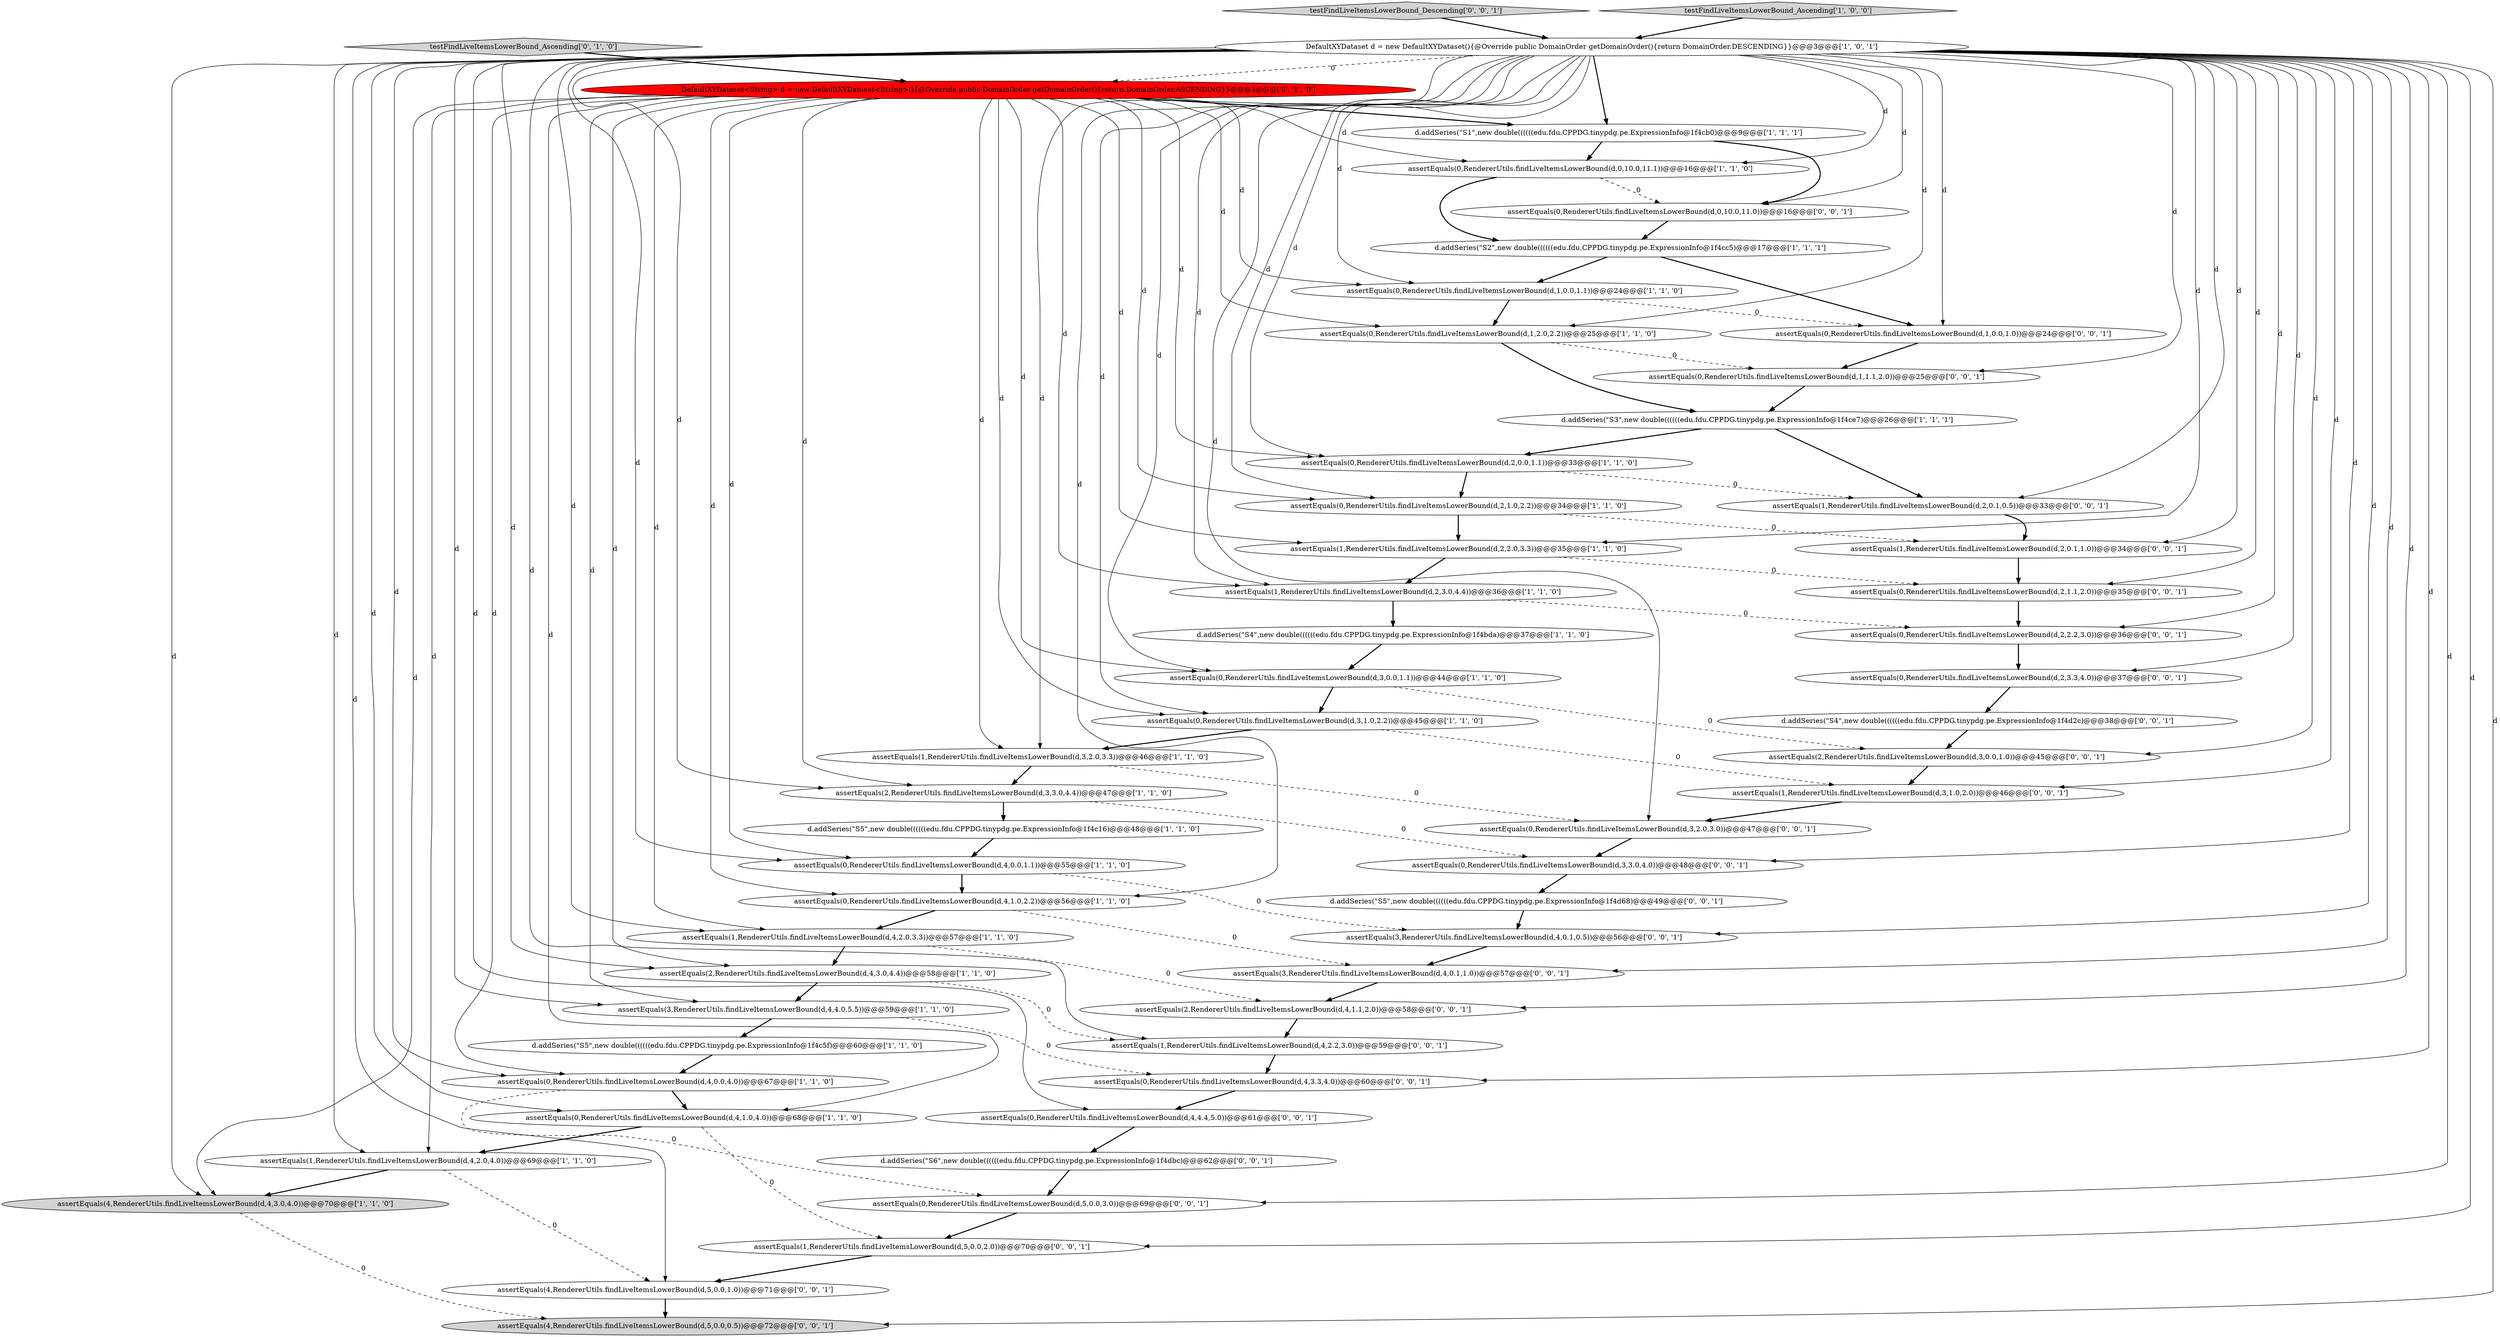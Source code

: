 digraph {
53 [style = filled, label = "assertEquals(0,RendererUtils.findLiveItemsLowerBound(d,4,4.4,5.0))@@@61@@@['0', '0', '1']", fillcolor = white, shape = ellipse image = "AAA0AAABBB3BBB"];
30 [style = filled, label = "assertEquals(0,RendererUtils.findLiveItemsLowerBound(d,2,3.3,4.0))@@@37@@@['0', '0', '1']", fillcolor = white, shape = ellipse image = "AAA0AAABBB3BBB"];
21 [style = filled, label = "assertEquals(1,RendererUtils.findLiveItemsLowerBound(d,2,3.0,4.4))@@@36@@@['1', '1', '0']", fillcolor = white, shape = ellipse image = "AAA0AAABBB1BBB"];
35 [style = filled, label = "assertEquals(0,RendererUtils.findLiveItemsLowerBound(d,5,0.0,3.0))@@@69@@@['0', '0', '1']", fillcolor = white, shape = ellipse image = "AAA0AAABBB3BBB"];
40 [style = filled, label = "assertEquals(0,RendererUtils.findLiveItemsLowerBound(d,2,2.2,3.0))@@@36@@@['0', '0', '1']", fillcolor = white, shape = ellipse image = "AAA0AAABBB3BBB"];
54 [style = filled, label = "assertEquals(2,RendererUtils.findLiveItemsLowerBound(d,4,1.1,2.0))@@@58@@@['0', '0', '1']", fillcolor = white, shape = ellipse image = "AAA0AAABBB3BBB"];
50 [style = filled, label = "assertEquals(4,RendererUtils.findLiveItemsLowerBound(d,5,0.0,1.0))@@@71@@@['0', '0', '1']", fillcolor = white, shape = ellipse image = "AAA0AAABBB3BBB"];
45 [style = filled, label = "testFindLiveItemsLowerBound_Descending['0', '0', '1']", fillcolor = lightgray, shape = diamond image = "AAA0AAABBB3BBB"];
41 [style = filled, label = "assertEquals(1,RendererUtils.findLiveItemsLowerBound(d,5,0.0,2.0))@@@70@@@['0', '0', '1']", fillcolor = white, shape = ellipse image = "AAA0AAABBB3BBB"];
9 [style = filled, label = "DefaultXYDataset d = new DefaultXYDataset(){@Override public DomainOrder getDomainOrder(){return DomainOrder.DESCENDING}}@@@3@@@['1', '0', '1']", fillcolor = white, shape = ellipse image = "AAA0AAABBB1BBB"];
32 [style = filled, label = "assertEquals(3,RendererUtils.findLiveItemsLowerBound(d,4,0.1,1.0))@@@57@@@['0', '0', '1']", fillcolor = white, shape = ellipse image = "AAA0AAABBB3BBB"];
55 [style = filled, label = "assertEquals(0,RendererUtils.findLiveItemsLowerBound(d,1,1.1,2.0))@@@25@@@['0', '0', '1']", fillcolor = white, shape = ellipse image = "AAA0AAABBB3BBB"];
48 [style = filled, label = "d.addSeries(\"S4\",new double((((((edu.fdu.CPPDG.tinypdg.pe.ExpressionInfo@1f4d2c)@@@38@@@['0', '0', '1']", fillcolor = white, shape = ellipse image = "AAA0AAABBB3BBB"];
49 [style = filled, label = "assertEquals(3,RendererUtils.findLiveItemsLowerBound(d,4,0.1,0.5))@@@56@@@['0', '0', '1']", fillcolor = white, shape = ellipse image = "AAA0AAABBB3BBB"];
8 [style = filled, label = "testFindLiveItemsLowerBound_Ascending['1', '0', '0']", fillcolor = lightgray, shape = diamond image = "AAA0AAABBB1BBB"];
2 [style = filled, label = "assertEquals(1,RendererUtils.findLiveItemsLowerBound(d,2,2.0,3.3))@@@35@@@['1', '1', '0']", fillcolor = white, shape = ellipse image = "AAA0AAABBB1BBB"];
37 [style = filled, label = "assertEquals(4,RendererUtils.findLiveItemsLowerBound(d,5,0.0,0.5))@@@72@@@['0', '0', '1']", fillcolor = lightgray, shape = ellipse image = "AAA0AAABBB3BBB"];
23 [style = filled, label = "assertEquals(0,RendererUtils.findLiveItemsLowerBound(d,3,1.0,2.2))@@@45@@@['1', '1', '0']", fillcolor = white, shape = ellipse image = "AAA0AAABBB1BBB"];
38 [style = filled, label = "assertEquals(0,RendererUtils.findLiveItemsLowerBound(d,4,3.3,4.0))@@@60@@@['0', '0', '1']", fillcolor = white, shape = ellipse image = "AAA0AAABBB3BBB"];
14 [style = filled, label = "assertEquals(0,RendererUtils.findLiveItemsLowerBound(d,4,1.0,4.0))@@@68@@@['1', '1', '0']", fillcolor = white, shape = ellipse image = "AAA0AAABBB1BBB"];
18 [style = filled, label = "assertEquals(0,RendererUtils.findLiveItemsLowerBound(d,2,1.0,2.2))@@@34@@@['1', '1', '0']", fillcolor = white, shape = ellipse image = "AAA0AAABBB1BBB"];
52 [style = filled, label = "assertEquals(1,RendererUtils.findLiveItemsLowerBound(d,3,1.0,2.0))@@@46@@@['0', '0', '1']", fillcolor = white, shape = ellipse image = "AAA0AAABBB3BBB"];
0 [style = filled, label = "assertEquals(0,RendererUtils.findLiveItemsLowerBound(d,4,1.0,2.2))@@@56@@@['1', '1', '0']", fillcolor = white, shape = ellipse image = "AAA0AAABBB1BBB"];
6 [style = filled, label = "assertEquals(1,RendererUtils.findLiveItemsLowerBound(d,4,2.0,4.0))@@@69@@@['1', '1', '0']", fillcolor = white, shape = ellipse image = "AAA0AAABBB1BBB"];
10 [style = filled, label = "d.addSeries(\"S5\",new double((((((edu.fdu.CPPDG.tinypdg.pe.ExpressionInfo@1f4c16)@@@48@@@['1', '1', '0']", fillcolor = white, shape = ellipse image = "AAA0AAABBB1BBB"];
3 [style = filled, label = "assertEquals(0,RendererUtils.findLiveItemsLowerBound(d,1,2.0,2.2))@@@25@@@['1', '1', '0']", fillcolor = white, shape = ellipse image = "AAA0AAABBB1BBB"];
15 [style = filled, label = "assertEquals(2,RendererUtils.findLiveItemsLowerBound(d,3,3.0,4.4))@@@47@@@['1', '1', '0']", fillcolor = white, shape = ellipse image = "AAA0AAABBB1BBB"];
29 [style = filled, label = "testFindLiveItemsLowerBound_Ascending['0', '1', '0']", fillcolor = lightgray, shape = diamond image = "AAA0AAABBB2BBB"];
42 [style = filled, label = "assertEquals(1,RendererUtils.findLiveItemsLowerBound(d,2,0.1,0.5))@@@33@@@['0', '0', '1']", fillcolor = white, shape = ellipse image = "AAA0AAABBB3BBB"];
51 [style = filled, label = "assertEquals(0,RendererUtils.findLiveItemsLowerBound(d,3,3.0,4.0))@@@48@@@['0', '0', '1']", fillcolor = white, shape = ellipse image = "AAA0AAABBB3BBB"];
46 [style = filled, label = "assertEquals(0,RendererUtils.findLiveItemsLowerBound(d,1,0.0,1.0))@@@24@@@['0', '0', '1']", fillcolor = white, shape = ellipse image = "AAA0AAABBB3BBB"];
16 [style = filled, label = "d.addSeries(\"S1\",new double((((((edu.fdu.CPPDG.tinypdg.pe.ExpressionInfo@1f4cb0)@@@9@@@['1', '1', '1']", fillcolor = white, shape = ellipse image = "AAA0AAABBB1BBB"];
25 [style = filled, label = "d.addSeries(\"S4\",new double((((((edu.fdu.CPPDG.tinypdg.pe.ExpressionInfo@1f4bda)@@@37@@@['1', '1', '0']", fillcolor = white, shape = ellipse image = "AAA0AAABBB1BBB"];
19 [style = filled, label = "assertEquals(4,RendererUtils.findLiveItemsLowerBound(d,4,3.0,4.0))@@@70@@@['1', '1', '0']", fillcolor = lightgray, shape = ellipse image = "AAA0AAABBB1BBB"];
13 [style = filled, label = "assertEquals(0,RendererUtils.findLiveItemsLowerBound(d,0,10.0,11.1))@@@16@@@['1', '1', '0']", fillcolor = white, shape = ellipse image = "AAA0AAABBB1BBB"];
31 [style = filled, label = "d.addSeries(\"S6\",new double((((((edu.fdu.CPPDG.tinypdg.pe.ExpressionInfo@1f4dbc)@@@62@@@['0', '0', '1']", fillcolor = white, shape = ellipse image = "AAA0AAABBB3BBB"];
34 [style = filled, label = "assertEquals(1,RendererUtils.findLiveItemsLowerBound(d,4,2.2,3.0))@@@59@@@['0', '0', '1']", fillcolor = white, shape = ellipse image = "AAA0AAABBB3BBB"];
39 [style = filled, label = "assertEquals(1,RendererUtils.findLiveItemsLowerBound(d,2,0.1,1.0))@@@34@@@['0', '0', '1']", fillcolor = white, shape = ellipse image = "AAA0AAABBB3BBB"];
24 [style = filled, label = "assertEquals(0,RendererUtils.findLiveItemsLowerBound(d,2,0.0,1.1))@@@33@@@['1', '1', '0']", fillcolor = white, shape = ellipse image = "AAA0AAABBB1BBB"];
36 [style = filled, label = "assertEquals(0,RendererUtils.findLiveItemsLowerBound(d,3,2.0,3.0))@@@47@@@['0', '0', '1']", fillcolor = white, shape = ellipse image = "AAA0AAABBB3BBB"];
5 [style = filled, label = "assertEquals(1,RendererUtils.findLiveItemsLowerBound(d,3,2.0,3.3))@@@46@@@['1', '1', '0']", fillcolor = white, shape = ellipse image = "AAA0AAABBB1BBB"];
26 [style = filled, label = "assertEquals(0,RendererUtils.findLiveItemsLowerBound(d,4,0.0,4.0))@@@67@@@['1', '1', '0']", fillcolor = white, shape = ellipse image = "AAA0AAABBB1BBB"];
17 [style = filled, label = "assertEquals(0,RendererUtils.findLiveItemsLowerBound(d,1,0.0,1.1))@@@24@@@['1', '1', '0']", fillcolor = white, shape = ellipse image = "AAA0AAABBB1BBB"];
33 [style = filled, label = "assertEquals(2,RendererUtils.findLiveItemsLowerBound(d,3,0.0,1.0))@@@45@@@['0', '0', '1']", fillcolor = white, shape = ellipse image = "AAA0AAABBB3BBB"];
43 [style = filled, label = "assertEquals(0,RendererUtils.findLiveItemsLowerBound(d,2,1.1,2.0))@@@35@@@['0', '0', '1']", fillcolor = white, shape = ellipse image = "AAA0AAABBB3BBB"];
47 [style = filled, label = "d.addSeries(\"S5\",new double((((((edu.fdu.CPPDG.tinypdg.pe.ExpressionInfo@1f4d68)@@@49@@@['0', '0', '1']", fillcolor = white, shape = ellipse image = "AAA0AAABBB3BBB"];
22 [style = filled, label = "assertEquals(2,RendererUtils.findLiveItemsLowerBound(d,4,3.0,4.4))@@@58@@@['1', '1', '0']", fillcolor = white, shape = ellipse image = "AAA0AAABBB1BBB"];
11 [style = filled, label = "assertEquals(1,RendererUtils.findLiveItemsLowerBound(d,4,2.0,3.3))@@@57@@@['1', '1', '0']", fillcolor = white, shape = ellipse image = "AAA0AAABBB1BBB"];
28 [style = filled, label = "DefaultXYDataset<String> d = new DefaultXYDataset<String>(){@Override public DomainOrder getDomainOrder(){return DomainOrder.ASCENDING}}@@@3@@@['0', '1', '0']", fillcolor = red, shape = ellipse image = "AAA1AAABBB2BBB"];
7 [style = filled, label = "d.addSeries(\"S2\",new double((((((edu.fdu.CPPDG.tinypdg.pe.ExpressionInfo@1f4cc5)@@@17@@@['1', '1', '1']", fillcolor = white, shape = ellipse image = "AAA0AAABBB1BBB"];
1 [style = filled, label = "d.addSeries(\"S3\",new double((((((edu.fdu.CPPDG.tinypdg.pe.ExpressionInfo@1f4ce7)@@@26@@@['1', '1', '1']", fillcolor = white, shape = ellipse image = "AAA0AAABBB1BBB"];
12 [style = filled, label = "assertEquals(3,RendererUtils.findLiveItemsLowerBound(d,4,4.0,5.5))@@@59@@@['1', '1', '0']", fillcolor = white, shape = ellipse image = "AAA0AAABBB1BBB"];
4 [style = filled, label = "d.addSeries(\"S5\",new double((((((edu.fdu.CPPDG.tinypdg.pe.ExpressionInfo@1f4c5f)@@@60@@@['1', '1', '0']", fillcolor = white, shape = ellipse image = "AAA0AAABBB1BBB"];
20 [style = filled, label = "assertEquals(0,RendererUtils.findLiveItemsLowerBound(d,3,0.0,1.1))@@@44@@@['1', '1', '0']", fillcolor = white, shape = ellipse image = "AAA0AAABBB1BBB"];
44 [style = filled, label = "assertEquals(0,RendererUtils.findLiveItemsLowerBound(d,0,10.0,11.0))@@@16@@@['0', '0', '1']", fillcolor = white, shape = ellipse image = "AAA0AAABBB3BBB"];
27 [style = filled, label = "assertEquals(0,RendererUtils.findLiveItemsLowerBound(d,4,0.0,1.1))@@@55@@@['1', '1', '0']", fillcolor = white, shape = ellipse image = "AAA0AAABBB1BBB"];
12->38 [style = dashed, label="0"];
15->10 [style = bold, label=""];
28->19 [style = solid, label="d"];
35->41 [style = bold, label=""];
9->2 [style = solid, label="d"];
15->51 [style = dashed, label="0"];
9->26 [style = solid, label="d"];
9->35 [style = solid, label="d"];
44->7 [style = bold, label=""];
5->15 [style = bold, label=""];
9->52 [style = solid, label="d"];
9->46 [style = solid, label="d"];
22->34 [style = dashed, label="0"];
9->16 [style = bold, label=""];
24->42 [style = dashed, label="0"];
47->49 [style = bold, label=""];
43->40 [style = bold, label=""];
18->39 [style = dashed, label="0"];
23->52 [style = dashed, label="0"];
31->35 [style = bold, label=""];
9->38 [style = solid, label="d"];
9->5 [style = solid, label="d"];
28->24 [style = solid, label="d"];
6->50 [style = dashed, label="0"];
17->46 [style = dashed, label="0"];
9->23 [style = solid, label="d"];
51->47 [style = bold, label=""];
28->3 [style = solid, label="d"];
9->33 [style = solid, label="d"];
9->43 [style = solid, label="d"];
9->41 [style = solid, label="d"];
28->23 [style = solid, label="d"];
9->39 [style = solid, label="d"];
9->55 [style = solid, label="d"];
9->18 [style = solid, label="d"];
9->50 [style = solid, label="d"];
27->0 [style = bold, label=""];
7->46 [style = bold, label=""];
50->37 [style = bold, label=""];
11->54 [style = dashed, label="0"];
9->21 [style = solid, label="d"];
26->14 [style = bold, label=""];
38->53 [style = bold, label=""];
1->42 [style = bold, label=""];
9->3 [style = solid, label="d"];
28->5 [style = solid, label="d"];
21->25 [style = bold, label=""];
28->11 [style = solid, label="d"];
24->18 [style = bold, label=""];
3->55 [style = dashed, label="0"];
49->32 [style = bold, label=""];
2->43 [style = dashed, label="0"];
13->44 [style = dashed, label="0"];
20->23 [style = bold, label=""];
2->21 [style = bold, label=""];
9->30 [style = solid, label="d"];
48->33 [style = bold, label=""];
9->6 [style = solid, label="d"];
28->17 [style = solid, label="d"];
9->27 [style = solid, label="d"];
52->36 [style = bold, label=""];
34->38 [style = bold, label=""];
20->33 [style = dashed, label="0"];
41->50 [style = bold, label=""];
14->6 [style = bold, label=""];
28->18 [style = solid, label="d"];
28->2 [style = solid, label="d"];
9->15 [style = solid, label="d"];
28->21 [style = solid, label="d"];
28->15 [style = solid, label="d"];
16->13 [style = bold, label=""];
36->51 [style = bold, label=""];
9->17 [style = solid, label="d"];
33->52 [style = bold, label=""];
7->17 [style = bold, label=""];
23->5 [style = bold, label=""];
3->1 [style = bold, label=""];
9->22 [style = solid, label="d"];
42->39 [style = bold, label=""];
9->0 [style = solid, label="d"];
9->34 [style = solid, label="d"];
0->11 [style = bold, label=""];
28->26 [style = solid, label="d"];
26->35 [style = dashed, label="0"];
9->12 [style = solid, label="d"];
9->37 [style = solid, label="d"];
28->20 [style = solid, label="d"];
25->20 [style = bold, label=""];
9->49 [style = solid, label="d"];
16->44 [style = bold, label=""];
28->27 [style = solid, label="d"];
11->22 [style = bold, label=""];
17->3 [style = bold, label=""];
28->13 [style = solid, label="d"];
40->30 [style = bold, label=""];
9->53 [style = solid, label="d"];
45->9 [style = bold, label=""];
54->34 [style = bold, label=""];
14->41 [style = dashed, label="0"];
46->55 [style = bold, label=""];
9->51 [style = solid, label="d"];
28->6 [style = solid, label="d"];
9->24 [style = solid, label="d"];
27->49 [style = dashed, label="0"];
9->20 [style = solid, label="d"];
10->27 [style = bold, label=""];
9->28 [style = dashed, label="0"];
0->32 [style = dashed, label="0"];
39->43 [style = bold, label=""];
4->26 [style = bold, label=""];
9->36 [style = solid, label="d"];
6->19 [style = bold, label=""];
9->14 [style = solid, label="d"];
18->2 [style = bold, label=""];
53->31 [style = bold, label=""];
5->36 [style = dashed, label="0"];
9->40 [style = solid, label="d"];
28->16 [style = bold, label=""];
28->0 [style = solid, label="d"];
9->11 [style = solid, label="d"];
29->28 [style = bold, label=""];
9->32 [style = solid, label="d"];
9->19 [style = solid, label="d"];
28->12 [style = solid, label="d"];
12->4 [style = bold, label=""];
9->13 [style = solid, label="d"];
13->7 [style = bold, label=""];
1->24 [style = bold, label=""];
22->12 [style = bold, label=""];
55->1 [style = bold, label=""];
28->22 [style = solid, label="d"];
9->42 [style = solid, label="d"];
8->9 [style = bold, label=""];
9->54 [style = solid, label="d"];
21->40 [style = dashed, label="0"];
9->44 [style = solid, label="d"];
32->54 [style = bold, label=""];
30->48 [style = bold, label=""];
19->37 [style = dashed, label="0"];
28->14 [style = solid, label="d"];
}
